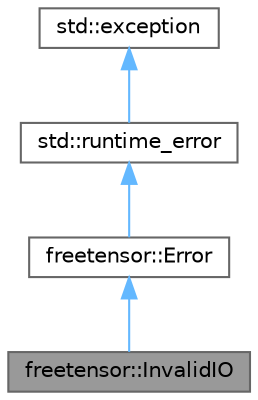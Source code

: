 digraph "freetensor::InvalidIO"
{
 // LATEX_PDF_SIZE
  bgcolor="transparent";
  edge [fontname=Helvetica,fontsize=10,labelfontname=Helvetica,labelfontsize=10];
  node [fontname=Helvetica,fontsize=10,shape=box,height=0.2,width=0.4];
  Node1 [label="freetensor::InvalidIO",height=0.2,width=0.4,color="gray40", fillcolor="grey60", style="filled", fontcolor="black",tooltip=" "];
  Node2 -> Node1 [dir="back",color="steelblue1",style="solid"];
  Node2 [label="freetensor::Error",height=0.2,width=0.4,color="gray40", fillcolor="white", style="filled",URL="$classfreetensor_1_1Error.html",tooltip=" "];
  Node3 -> Node2 [dir="back",color="steelblue1",style="solid"];
  Node3 [label="std::runtime_error",height=0.2,width=0.4,color="gray40", fillcolor="white", style="filled",tooltip=" "];
  Node4 -> Node3 [dir="back",color="steelblue1",style="solid"];
  Node4 [label="std::exception",height=0.2,width=0.4,color="gray40", fillcolor="white", style="filled",tooltip=" "];
}

